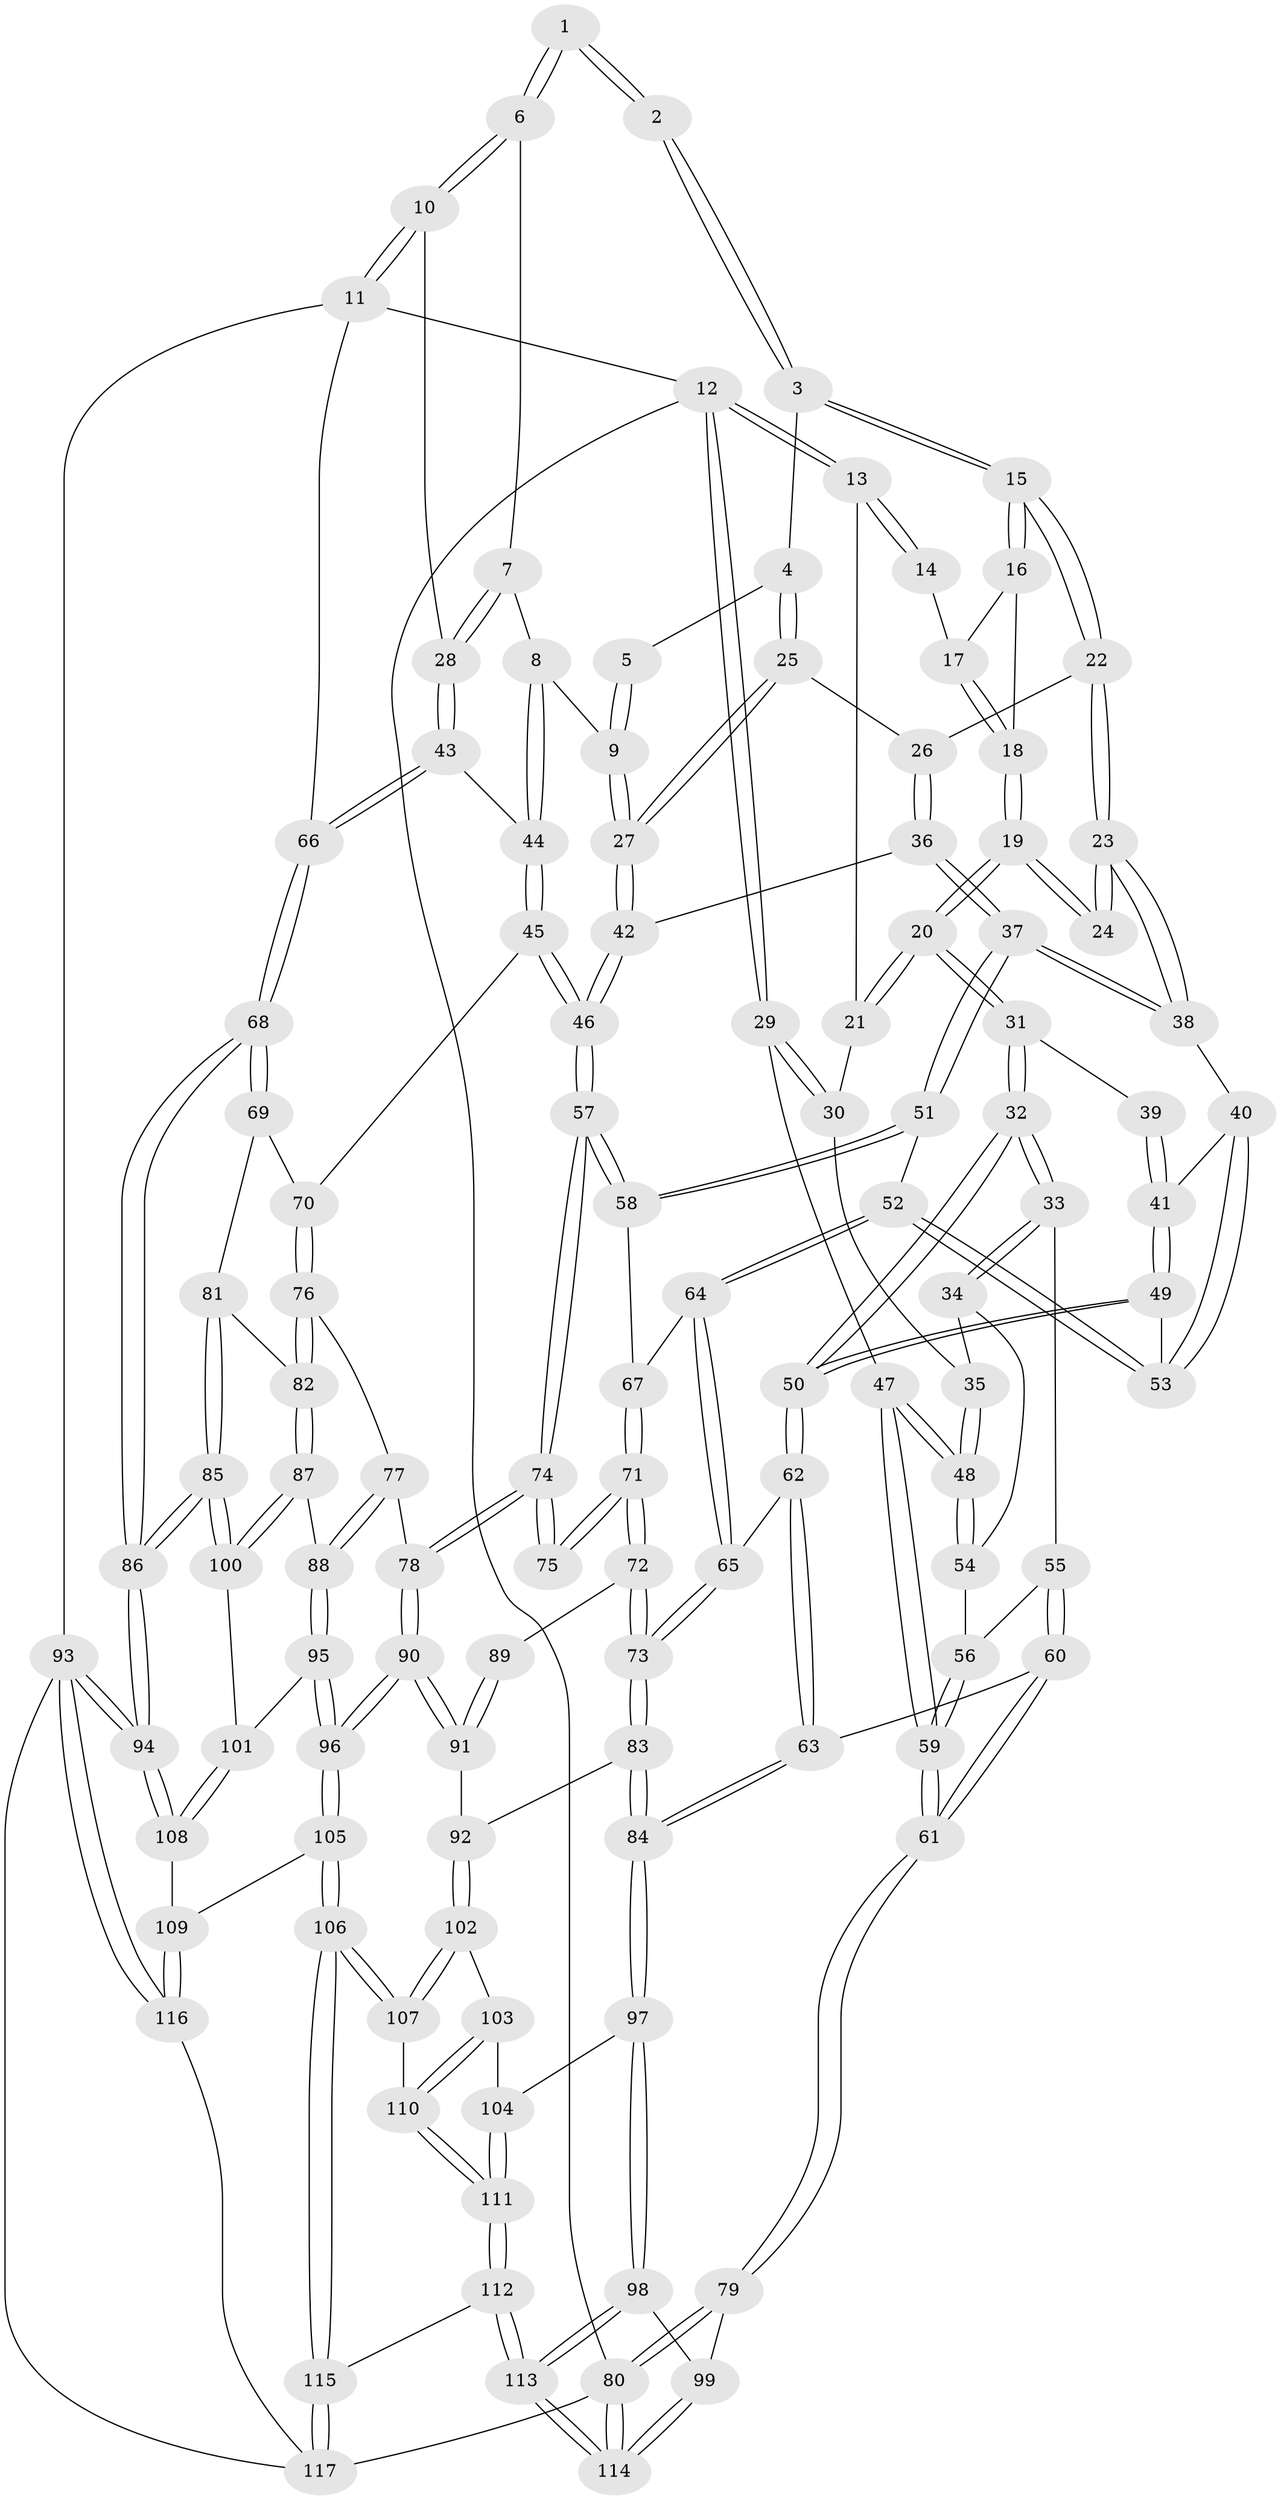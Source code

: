 // Generated by graph-tools (version 1.1) at 2025/51/03/09/25 03:51:06]
// undirected, 117 vertices, 289 edges
graph export_dot {
graph [start="1"]
  node [color=gray90,style=filled];
  1 [pos="+0.7115837929267621+0"];
  2 [pos="+0.4666761161740562+0"];
  3 [pos="+0.48404219427690515+0"];
  4 [pos="+0.5730240496842387+0.05072621866819969"];
  5 [pos="+0.6442488583731902+0"];
  6 [pos="+0.8702147397999483+0"];
  7 [pos="+0.7756440880294966+0"];
  8 [pos="+0.6967652470647789+0.1022353050155754"];
  9 [pos="+0.6409186918464149+0.10950590542873642"];
  10 [pos="+1+0"];
  11 [pos="+1+0"];
  12 [pos="+0+0"];
  13 [pos="+0.2279923581177042+0"];
  14 [pos="+0.3381873868551164+0"];
  15 [pos="+0.45756798379512387+0.03011763296546839"];
  16 [pos="+0.411125920492159+0.03822477295776252"];
  17 [pos="+0.3658968895616702+0.01571003545122078"];
  18 [pos="+0.3554919146716509+0.05892382575569736"];
  19 [pos="+0.3340933632205946+0.08072763978397225"];
  20 [pos="+0.27431747466965584+0.08207527640642444"];
  21 [pos="+0.20833814395878236+0"];
  22 [pos="+0.45835103803599203+0.09304709573533007"];
  23 [pos="+0.43479292285265714+0.12552983222830777"];
  24 [pos="+0.3988701982589494+0.1182887512027447"];
  25 [pos="+0.5967279512414433+0.10018438151360734"];
  26 [pos="+0.5192081127474316+0.10672776102580274"];
  27 [pos="+0.6231734632793514+0.1177523988469965"];
  28 [pos="+0.8733746201973116+0.20275113762804925"];
  29 [pos="+0+0.015516666518940299"];
  30 [pos="+0.12529426090872978+0.05474426810927553"];
  31 [pos="+0.2660881110612129+0.13260829979760647"];
  32 [pos="+0.24218390320704322+0.23072926317075385"];
  33 [pos="+0.1769612856094635+0.21098182121981565"];
  34 [pos="+0.12780304912202223+0.15931276818777776"];
  35 [pos="+0.11436554946268004+0.139515201248624"];
  36 [pos="+0.5145815806240898+0.20337268430050912"];
  37 [pos="+0.5038101623316475+0.20906073025058167"];
  38 [pos="+0.4390189997035394+0.15705358023035987"];
  39 [pos="+0.36571316550157534+0.14825923641647942"];
  40 [pos="+0.42706751500113915+0.1712525703448369"];
  41 [pos="+0.33665548362082337+0.2074138161713954"];
  42 [pos="+0.6086453267760219+0.1782196681498262"];
  43 [pos="+0.8732458819551309+0.2034590048628493"];
  44 [pos="+0.822436468519601+0.23748398888469682"];
  45 [pos="+0.7930451248849988+0.2877306119881361"];
  46 [pos="+0.6741118091090317+0.3360505097634678"];
  47 [pos="+0+0.171082557172281"];
  48 [pos="+0+0.171188290103506"];
  49 [pos="+0.3007707287518379+0.23340197450111272"];
  50 [pos="+0.2510401516313402+0.2442021481623066"];
  51 [pos="+0.4891468362611995+0.2896289870083573"];
  52 [pos="+0.4455767875630234+0.29096509862394404"];
  53 [pos="+0.41072077757191455+0.2556180326271156"];
  54 [pos="+0.04650512574888411+0.22212555639216705"];
  55 [pos="+0.11305401561957669+0.24904244044993676"];
  56 [pos="+0.09058114962094961+0.2498384300347949"];
  57 [pos="+0.6303361017133807+0.39134619583915276"];
  58 [pos="+0.5105349172629449+0.30977447791984386"];
  59 [pos="+0+0.46824917107434205"];
  60 [pos="+0.07171737913783587+0.45136500224431353"];
  61 [pos="+0+0.48759139937839274"];
  62 [pos="+0.25478629949494497+0.34173981877825277"];
  63 [pos="+0.13150493111327086+0.4509137392691811"];
  64 [pos="+0.39460870171359036+0.34062450648350473"];
  65 [pos="+0.2806335779723704+0.3548511997678236"];
  66 [pos="+1+0.3122213598857899"];
  67 [pos="+0.4308103417712048+0.39462097698973236"];
  68 [pos="+1+0.3934862898149018"];
  69 [pos="+0.8843381540405404+0.39380385491798614"];
  70 [pos="+0.8610045086067103+0.3784950365914438"];
  71 [pos="+0.4318447483864489+0.3984139349189117"];
  72 [pos="+0.40135466767997224+0.48080405598809345"];
  73 [pos="+0.37905989520314903+0.4927749448238263"];
  74 [pos="+0.6288835014575718+0.40008003947785176"];
  75 [pos="+0.6135875049347911+0.4045587815987441"];
  76 [pos="+0.798493641094814+0.472611538936921"];
  77 [pos="+0.7226754911618414+0.46732935161811423"];
  78 [pos="+0.6393100675570715+0.4382718473278306"];
  79 [pos="+0+0.6398125611232505"];
  80 [pos="+0+1"];
  81 [pos="+0.8854621718404568+0.46525957619869807"];
  82 [pos="+0.8616322773726578+0.5410716406929176"];
  83 [pos="+0.35762232664306803+0.5551409955580741"];
  84 [pos="+0.25130956575980345+0.5905371210439821"];
  85 [pos="+1+0.5394941965152502"];
  86 [pos="+1+0.5381296899678288"];
  87 [pos="+0.8630066601629085+0.5487952143776881"];
  88 [pos="+0.8165913853511322+0.5861882109228076"];
  89 [pos="+0.45475648211611647+0.4796708469046779"];
  90 [pos="+0.6136058022452903+0.6473447191970284"];
  91 [pos="+0.5578670981522975+0.6227546605725849"];
  92 [pos="+0.38822858066749844+0.5832319401466128"];
  93 [pos="+1+1"];
  94 [pos="+1+0.9467357268954072"];
  95 [pos="+0.811545064532876+0.5931061405749777"];
  96 [pos="+0.6383109906302153+0.7117133186433849"];
  97 [pos="+0.21999737810334297+0.7032403037488032"];
  98 [pos="+0.19620909964310057+0.7199311216527884"];
  99 [pos="+0.1584805797598188+0.7232664665648875"];
  100 [pos="+0.9850356450005013+0.585402381599993"];
  101 [pos="+0.9018584220679063+0.6965520235019788"];
  102 [pos="+0.39455150875120953+0.7000818782855747"];
  103 [pos="+0.24929978167738207+0.7134674484779051"];
  104 [pos="+0.22637791666507528+0.7059230323997724"];
  105 [pos="+0.6379559064222746+0.7330288938250927"];
  106 [pos="+0.6035218530185951+0.771922636994566"];
  107 [pos="+0.45134389701654265+0.7567389719338263"];
  108 [pos="+0.8955083053502455+0.7224656351808667"];
  109 [pos="+0.7964753152043025+0.7988230530899517"];
  110 [pos="+0.36595069286816617+0.8083096950092301"];
  111 [pos="+0.3380200348068537+0.8962458715839113"];
  112 [pos="+0.2937486966931393+1"];
  113 [pos="+0.2702051125301202+1"];
  114 [pos="+0+1"];
  115 [pos="+0.5302474305054982+1"];
  116 [pos="+0.8316898749445986+0.8516291958347282"];
  117 [pos="+0.7287129856226418+1"];
  1 -- 2;
  1 -- 2;
  1 -- 6;
  1 -- 6;
  2 -- 3;
  2 -- 3;
  3 -- 4;
  3 -- 15;
  3 -- 15;
  4 -- 5;
  4 -- 25;
  4 -- 25;
  5 -- 9;
  5 -- 9;
  6 -- 7;
  6 -- 10;
  6 -- 10;
  7 -- 8;
  7 -- 28;
  7 -- 28;
  8 -- 9;
  8 -- 44;
  8 -- 44;
  9 -- 27;
  9 -- 27;
  10 -- 11;
  10 -- 11;
  10 -- 28;
  11 -- 12;
  11 -- 66;
  11 -- 93;
  12 -- 13;
  12 -- 13;
  12 -- 29;
  12 -- 29;
  12 -- 80;
  13 -- 14;
  13 -- 14;
  13 -- 21;
  14 -- 17;
  15 -- 16;
  15 -- 16;
  15 -- 22;
  15 -- 22;
  16 -- 17;
  16 -- 18;
  17 -- 18;
  17 -- 18;
  18 -- 19;
  18 -- 19;
  19 -- 20;
  19 -- 20;
  19 -- 24;
  19 -- 24;
  20 -- 21;
  20 -- 21;
  20 -- 31;
  20 -- 31;
  21 -- 30;
  22 -- 23;
  22 -- 23;
  22 -- 26;
  23 -- 24;
  23 -- 24;
  23 -- 38;
  23 -- 38;
  25 -- 26;
  25 -- 27;
  25 -- 27;
  26 -- 36;
  26 -- 36;
  27 -- 42;
  27 -- 42;
  28 -- 43;
  28 -- 43;
  29 -- 30;
  29 -- 30;
  29 -- 47;
  30 -- 35;
  31 -- 32;
  31 -- 32;
  31 -- 39;
  32 -- 33;
  32 -- 33;
  32 -- 50;
  32 -- 50;
  33 -- 34;
  33 -- 34;
  33 -- 55;
  34 -- 35;
  34 -- 54;
  35 -- 48;
  35 -- 48;
  36 -- 37;
  36 -- 37;
  36 -- 42;
  37 -- 38;
  37 -- 38;
  37 -- 51;
  37 -- 51;
  38 -- 40;
  39 -- 41;
  39 -- 41;
  40 -- 41;
  40 -- 53;
  40 -- 53;
  41 -- 49;
  41 -- 49;
  42 -- 46;
  42 -- 46;
  43 -- 44;
  43 -- 66;
  43 -- 66;
  44 -- 45;
  44 -- 45;
  45 -- 46;
  45 -- 46;
  45 -- 70;
  46 -- 57;
  46 -- 57;
  47 -- 48;
  47 -- 48;
  47 -- 59;
  47 -- 59;
  48 -- 54;
  48 -- 54;
  49 -- 50;
  49 -- 50;
  49 -- 53;
  50 -- 62;
  50 -- 62;
  51 -- 52;
  51 -- 58;
  51 -- 58;
  52 -- 53;
  52 -- 53;
  52 -- 64;
  52 -- 64;
  54 -- 56;
  55 -- 56;
  55 -- 60;
  55 -- 60;
  56 -- 59;
  56 -- 59;
  57 -- 58;
  57 -- 58;
  57 -- 74;
  57 -- 74;
  58 -- 67;
  59 -- 61;
  59 -- 61;
  60 -- 61;
  60 -- 61;
  60 -- 63;
  61 -- 79;
  61 -- 79;
  62 -- 63;
  62 -- 63;
  62 -- 65;
  63 -- 84;
  63 -- 84;
  64 -- 65;
  64 -- 65;
  64 -- 67;
  65 -- 73;
  65 -- 73;
  66 -- 68;
  66 -- 68;
  67 -- 71;
  67 -- 71;
  68 -- 69;
  68 -- 69;
  68 -- 86;
  68 -- 86;
  69 -- 70;
  69 -- 81;
  70 -- 76;
  70 -- 76;
  71 -- 72;
  71 -- 72;
  71 -- 75;
  71 -- 75;
  72 -- 73;
  72 -- 73;
  72 -- 89;
  73 -- 83;
  73 -- 83;
  74 -- 75;
  74 -- 75;
  74 -- 78;
  74 -- 78;
  76 -- 77;
  76 -- 82;
  76 -- 82;
  77 -- 78;
  77 -- 88;
  77 -- 88;
  78 -- 90;
  78 -- 90;
  79 -- 80;
  79 -- 80;
  79 -- 99;
  80 -- 114;
  80 -- 114;
  80 -- 117;
  81 -- 82;
  81 -- 85;
  81 -- 85;
  82 -- 87;
  82 -- 87;
  83 -- 84;
  83 -- 84;
  83 -- 92;
  84 -- 97;
  84 -- 97;
  85 -- 86;
  85 -- 86;
  85 -- 100;
  85 -- 100;
  86 -- 94;
  86 -- 94;
  87 -- 88;
  87 -- 100;
  87 -- 100;
  88 -- 95;
  88 -- 95;
  89 -- 91;
  89 -- 91;
  90 -- 91;
  90 -- 91;
  90 -- 96;
  90 -- 96;
  91 -- 92;
  92 -- 102;
  92 -- 102;
  93 -- 94;
  93 -- 94;
  93 -- 116;
  93 -- 116;
  93 -- 117;
  94 -- 108;
  94 -- 108;
  95 -- 96;
  95 -- 96;
  95 -- 101;
  96 -- 105;
  96 -- 105;
  97 -- 98;
  97 -- 98;
  97 -- 104;
  98 -- 99;
  98 -- 113;
  98 -- 113;
  99 -- 114;
  99 -- 114;
  100 -- 101;
  101 -- 108;
  101 -- 108;
  102 -- 103;
  102 -- 107;
  102 -- 107;
  103 -- 104;
  103 -- 110;
  103 -- 110;
  104 -- 111;
  104 -- 111;
  105 -- 106;
  105 -- 106;
  105 -- 109;
  106 -- 107;
  106 -- 107;
  106 -- 115;
  106 -- 115;
  107 -- 110;
  108 -- 109;
  109 -- 116;
  109 -- 116;
  110 -- 111;
  110 -- 111;
  111 -- 112;
  111 -- 112;
  112 -- 113;
  112 -- 113;
  112 -- 115;
  113 -- 114;
  113 -- 114;
  115 -- 117;
  115 -- 117;
  116 -- 117;
}
